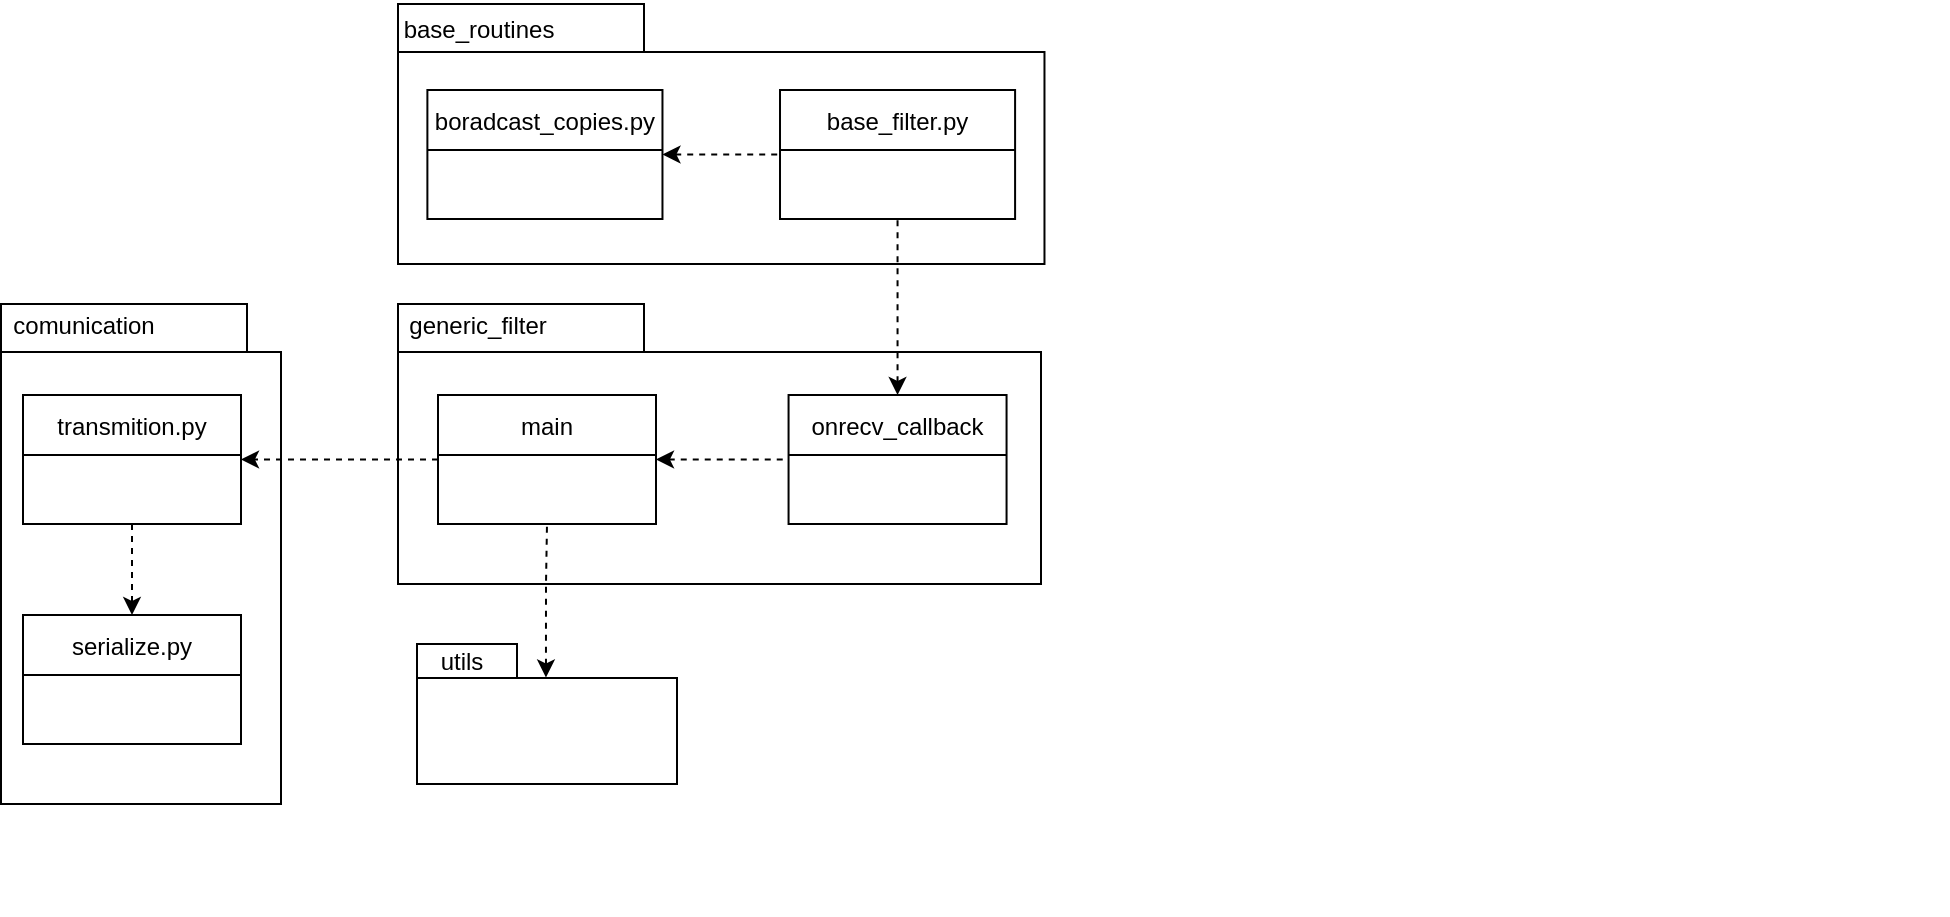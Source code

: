 <mxfile version="20.4.0" type="device"><diagram name="Page-1" id="b5b7bab2-c9e2-2cf4-8b2a-24fd1a2a6d21"><mxGraphModel dx="999" dy="491" grid="1" gridSize="10" guides="1" tooltips="1" connect="1" arrows="1" fold="1" page="1" pageScale="1" pageWidth="827" pageHeight="1169" background="none" math="0" shadow="0"><root><mxCell id="0"/><mxCell id="1" parent="0"/><mxCell id="6e0c8c40b5770093-18" value="" style="group" parent="1" vertex="1" connectable="0"><mxGeometry x="361.5" y="260" width="973.5" height="305.5" as="geometry"/></mxCell><mxCell id="6e0c8c40b5770093-11" value="" style="shape=folder;fontStyle=1;spacingTop=10;tabWidth=123;tabHeight=24;tabPosition=left;html=1;rounded=0;shadow=0;comic=0;labelBackgroundColor=none;strokeWidth=1;fontFamily=Verdana;fontSize=10;align=center;" parent="6e0c8c40b5770093-18" vertex="1"><mxGeometry width="140" height="250" as="geometry"/></mxCell><mxCell id="4TB2L9c8qihfgVSO63Ck-4" value="comunication" style="text;html=1;strokeColor=none;fillColor=none;align=center;verticalAlign=middle;whiteSpace=wrap;rounded=0;" vertex="1" parent="6e0c8c40b5770093-18"><mxGeometry x="11.0" y="-22.696" width="60.001" height="68.192" as="geometry"/></mxCell><mxCell id="4TB2L9c8qihfgVSO63Ck-23" style="edgeStyle=orthogonalEdgeStyle;rounded=0;orthogonalLoop=1;jettySize=auto;html=1;entryX=0.5;entryY=0;entryDx=0;entryDy=0;dashed=1;" edge="1" parent="6e0c8c40b5770093-18" source="4TB2L9c8qihfgVSO63Ck-18" target="4TB2L9c8qihfgVSO63Ck-22"><mxGeometry relative="1" as="geometry"/></mxCell><mxCell id="4TB2L9c8qihfgVSO63Ck-18" value="transmition.py" style="swimlane;fontStyle=0;childLayout=stackLayout;horizontal=1;startSize=30;horizontalStack=0;resizeParent=1;resizeParentMax=0;resizeLast=0;collapsible=1;marginBottom=0;" vertex="1" parent="6e0c8c40b5770093-18"><mxGeometry x="11" y="45.5" width="109" height="64.5" as="geometry"/></mxCell><mxCell id="4TB2L9c8qihfgVSO63Ck-22" value="serialize.py" style="swimlane;fontStyle=0;childLayout=stackLayout;horizontal=1;startSize=30;horizontalStack=0;resizeParent=1;resizeParentMax=0;resizeLast=0;collapsible=1;marginBottom=0;" vertex="1" parent="6e0c8c40b5770093-18"><mxGeometry x="11" y="155.5" width="109" height="64.5" as="geometry"/></mxCell><mxCell id="6e0c8c40b5770093-33" value="" style="shape=folder;fontStyle=1;spacingTop=10;tabWidth=123;tabHeight=24;tabPosition=left;html=1;rounded=0;shadow=0;comic=0;labelBackgroundColor=none;strokeColor=#000000;strokeWidth=1;fillColor=#ffffff;fontFamily=Verdana;fontSize=10;fontColor=#000000;align=center;" parent="6e0c8c40b5770093-18" vertex="1"><mxGeometry x="198.5" width="321.5" height="140" as="geometry"/></mxCell><mxCell id="4TB2L9c8qihfgVSO63Ck-34" style="edgeStyle=orthogonalEdgeStyle;rounded=0;orthogonalLoop=1;jettySize=auto;html=1;entryX=0;entryY=0.5;entryDx=0;entryDy=0;dashed=1;startArrow=classic;startFill=1;endArrow=none;endFill=0;" edge="1" parent="6e0c8c40b5770093-18" source="4TB2L9c8qihfgVSO63Ck-31" target="4TB2L9c8qihfgVSO63Ck-32"><mxGeometry relative="1" as="geometry"/></mxCell><mxCell id="4TB2L9c8qihfgVSO63Ck-42" style="edgeStyle=orthogonalEdgeStyle;rounded=0;orthogonalLoop=1;jettySize=auto;html=1;exitX=0;exitY=0.5;exitDx=0;exitDy=0;entryX=1;entryY=0.5;entryDx=0;entryDy=0;dashed=1;startArrow=none;startFill=0;endArrow=classic;endFill=1;" edge="1" parent="6e0c8c40b5770093-18" source="4TB2L9c8qihfgVSO63Ck-31" target="4TB2L9c8qihfgVSO63Ck-18"><mxGeometry relative="1" as="geometry"/></mxCell><mxCell id="4TB2L9c8qihfgVSO63Ck-31" value="main" style="swimlane;fontStyle=0;childLayout=stackLayout;horizontal=1;startSize=30;horizontalStack=0;resizeParent=1;resizeParentMax=0;resizeLast=0;collapsible=1;marginBottom=0;" vertex="1" parent="6e0c8c40b5770093-18"><mxGeometry x="218.5" y="45.5" width="109" height="64.5" as="geometry"/></mxCell><mxCell id="4TB2L9c8qihfgVSO63Ck-32" value="onrecv_callback" style="swimlane;fontStyle=0;childLayout=stackLayout;horizontal=1;startSize=30;horizontalStack=0;resizeParent=1;resizeParentMax=0;resizeLast=0;collapsible=1;marginBottom=0;" vertex="1" parent="6e0c8c40b5770093-18"><mxGeometry x="393.78" y="45.5" width="109" height="64.5" as="geometry"/></mxCell><mxCell id="4TB2L9c8qihfgVSO63Ck-40" style="edgeStyle=orthogonalEdgeStyle;rounded=0;orthogonalLoop=1;jettySize=auto;html=1;exitX=0.496;exitY=0.239;exitDx=0;exitDy=0;exitPerimeter=0;entryX=0.5;entryY=1;entryDx=0;entryDy=0;dashed=1;startArrow=classic;startFill=1;endArrow=none;endFill=0;" edge="1" parent="6e0c8c40b5770093-18" source="6e0c8c40b5770093-4" target="4TB2L9c8qihfgVSO63Ck-31"><mxGeometry relative="1" as="geometry"><Array as="points"/></mxGeometry></mxCell><mxCell id="6e0c8c40b5770093-6" value="" style="group" parent="6e0c8c40b5770093-18" vertex="1" connectable="0"><mxGeometry x="208" y="170" width="130" height="70" as="geometry"/></mxCell><mxCell id="6e0c8c40b5770093-4" value="" style="shape=folder;fontStyle=1;spacingTop=10;tabWidth=50;tabHeight=17;tabPosition=left;html=1;rounded=0;shadow=0;comic=0;labelBackgroundColor=none;strokeWidth=1;fontFamily=Verdana;fontSize=10;align=center;" parent="6e0c8c40b5770093-6" vertex="1"><mxGeometry width="130" height="70" as="geometry"/></mxCell><mxCell id="4TB2L9c8qihfgVSO63Ck-24" value="utils" style="text;html=1;strokeColor=none;fillColor=none;align=center;verticalAlign=middle;whiteSpace=wrap;rounded=0;" vertex="1" parent="6e0c8c40b5770093-6"><mxGeometry x="-8" y="-6.5" width="60" height="30" as="geometry"/></mxCell><mxCell id="4TB2L9c8qihfgVSO63Ck-47" value="generic_filter" style="text;html=1;strokeColor=none;fillColor=none;align=center;verticalAlign=middle;whiteSpace=wrap;rounded=0;" vertex="1" parent="6e0c8c40b5770093-18"><mxGeometry x="208" y="-3.6" width="60" height="30" as="geometry"/></mxCell><mxCell id="4TB2L9c8qihfgVSO63Ck-5" value="" style="group" vertex="1" connectable="0" parent="1"><mxGeometry x="560" y="110" width="477.9" height="130" as="geometry"/></mxCell><mxCell id="4TB2L9c8qihfgVSO63Ck-6" value="" style="shape=folder;fontStyle=1;spacingTop=10;tabWidth=123;tabHeight=24;tabPosition=left;html=1;rounded=0;shadow=0;comic=0;labelBackgroundColor=none;strokeWidth=1;fontFamily=Verdana;fontSize=10;align=center;" vertex="1" parent="4TB2L9c8qihfgVSO63Ck-5"><mxGeometry width="323.239" height="130" as="geometry"/></mxCell><mxCell id="4TB2L9c8qihfgVSO63Ck-10" value="base_routines" style="text;html=1;strokeColor=none;fillColor=none;align=center;verticalAlign=middle;whiteSpace=wrap;rounded=0;" vertex="1" parent="4TB2L9c8qihfgVSO63Ck-5"><mxGeometry x="10.775" y="-2" width="58.771" height="30" as="geometry"/></mxCell><mxCell id="4TB2L9c8qihfgVSO63Ck-26" value="boradcast_copies.py" style="swimlane;fontStyle=0;childLayout=stackLayout;horizontal=1;startSize=30;horizontalStack=0;resizeParent=1;resizeParentMax=0;resizeLast=0;collapsible=1;marginBottom=0;" vertex="1" parent="4TB2L9c8qihfgVSO63Ck-5"><mxGeometry x="14.693" y="43" width="117.542" height="64.5" as="geometry"/></mxCell><mxCell id="4TB2L9c8qihfgVSO63Ck-27" value="base_filter.py" style="swimlane;fontStyle=0;childLayout=stackLayout;horizontal=1;startSize=30;horizontalStack=0;resizeParent=1;resizeParentMax=0;resizeLast=0;collapsible=1;marginBottom=0;" vertex="1" parent="4TB2L9c8qihfgVSO63Ck-5"><mxGeometry x="191.005" y="43" width="117.542" height="64.5" as="geometry"/></mxCell><mxCell id="4TB2L9c8qihfgVSO63Ck-29" style="edgeStyle=orthogonalEdgeStyle;rounded=0;orthogonalLoop=1;jettySize=auto;html=1;entryX=0;entryY=0.5;entryDx=0;entryDy=0;dashed=1;startArrow=classic;startFill=1;endArrow=none;endFill=0;" edge="1" parent="4TB2L9c8qihfgVSO63Ck-5" source="4TB2L9c8qihfgVSO63Ck-26" target="4TB2L9c8qihfgVSO63Ck-27"><mxGeometry relative="1" as="geometry"/></mxCell><mxCell id="4TB2L9c8qihfgVSO63Ck-36" style="edgeStyle=orthogonalEdgeStyle;rounded=0;orthogonalLoop=1;jettySize=auto;html=1;entryX=0.5;entryY=1;entryDx=0;entryDy=0;dashed=1;startArrow=classic;startFill=1;endArrow=none;endFill=0;" edge="1" parent="1" source="4TB2L9c8qihfgVSO63Ck-32" target="4TB2L9c8qihfgVSO63Ck-27"><mxGeometry relative="1" as="geometry"/></mxCell></root></mxGraphModel></diagram></mxfile>